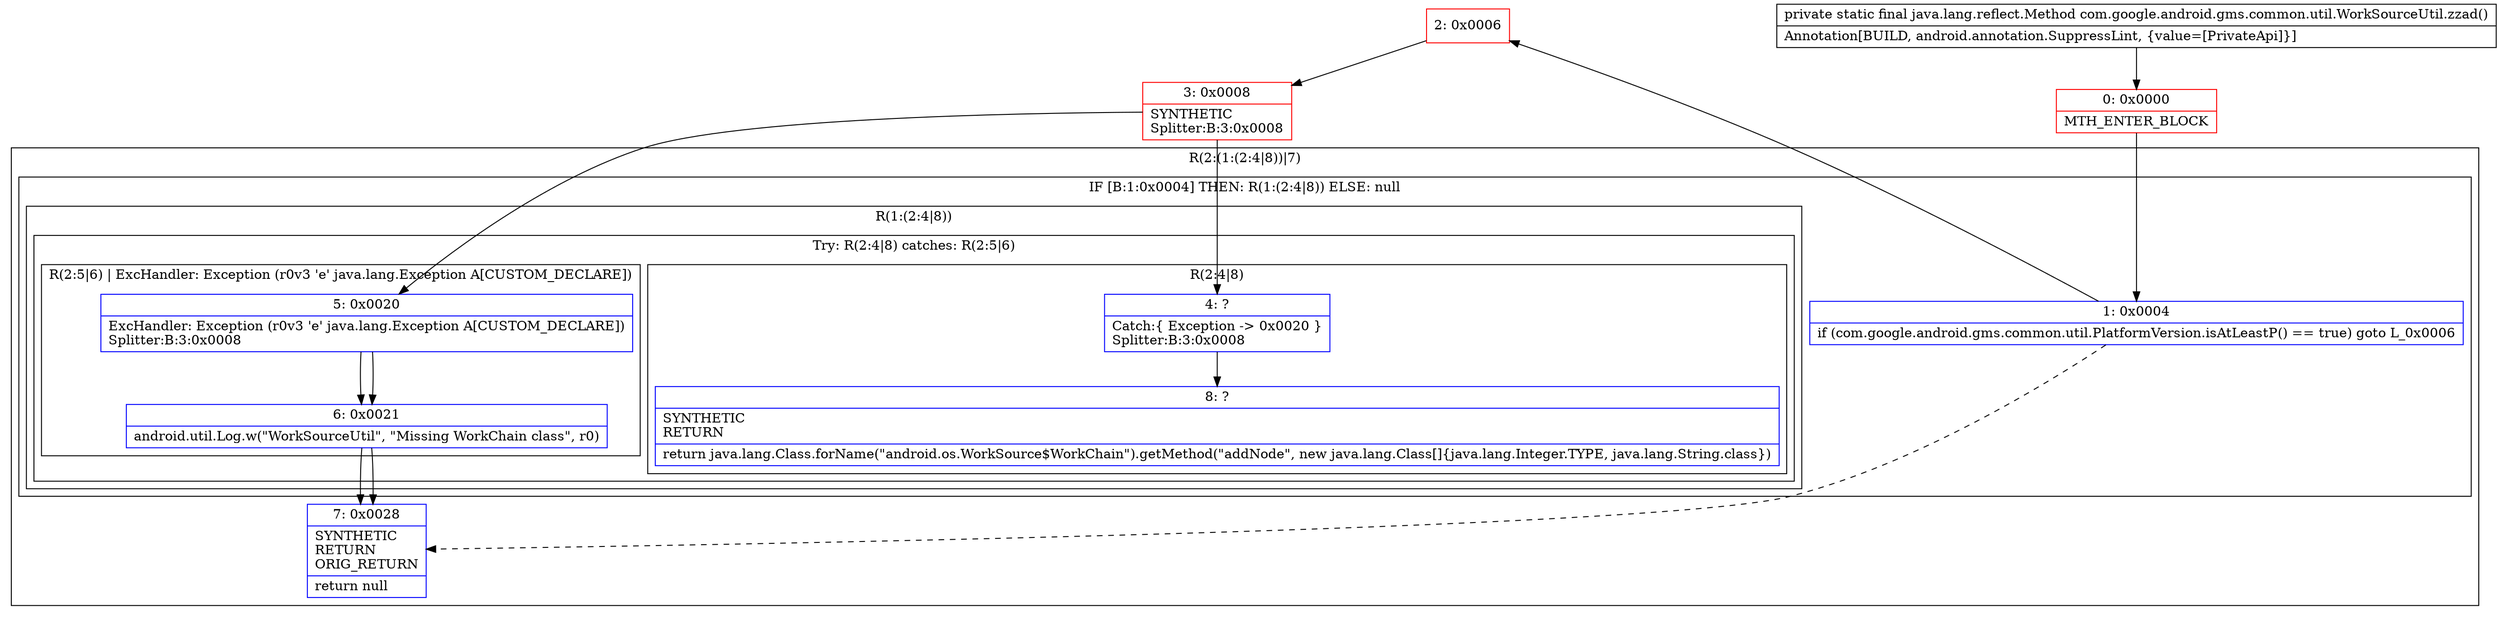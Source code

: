 digraph "CFG forcom.google.android.gms.common.util.WorkSourceUtil.zzad()Ljava\/lang\/reflect\/Method;" {
subgraph cluster_Region_245996739 {
label = "R(2:(1:(2:4|8))|7)";
node [shape=record,color=blue];
subgraph cluster_IfRegion_232413147 {
label = "IF [B:1:0x0004] THEN: R(1:(2:4|8)) ELSE: null";
node [shape=record,color=blue];
Node_1 [shape=record,label="{1\:\ 0x0004|if (com.google.android.gms.common.util.PlatformVersion.isAtLeastP() == true) goto L_0x0006\l}"];
subgraph cluster_Region_2034544718 {
label = "R(1:(2:4|8))";
node [shape=record,color=blue];
subgraph cluster_TryCatchRegion_576409185 {
label = "Try: R(2:4|8) catches: R(2:5|6)";
node [shape=record,color=blue];
subgraph cluster_Region_1616286061 {
label = "R(2:4|8)";
node [shape=record,color=blue];
Node_4 [shape=record,label="{4\:\ ?|Catch:\{ Exception \-\> 0x0020 \}\lSplitter:B:3:0x0008\l}"];
Node_8 [shape=record,label="{8\:\ ?|SYNTHETIC\lRETURN\l|return java.lang.Class.forName(\"android.os.WorkSource$WorkChain\").getMethod(\"addNode\", new java.lang.Class[]\{java.lang.Integer.TYPE, java.lang.String.class\})\l}"];
}
subgraph cluster_Region_1064134195 {
label = "R(2:5|6) | ExcHandler: Exception (r0v3 'e' java.lang.Exception A[CUSTOM_DECLARE])\l";
node [shape=record,color=blue];
Node_5 [shape=record,label="{5\:\ 0x0020|ExcHandler: Exception (r0v3 'e' java.lang.Exception A[CUSTOM_DECLARE])\lSplitter:B:3:0x0008\l}"];
Node_6 [shape=record,label="{6\:\ 0x0021|android.util.Log.w(\"WorkSourceUtil\", \"Missing WorkChain class\", r0)\l}"];
}
}
}
}
Node_7 [shape=record,label="{7\:\ 0x0028|SYNTHETIC\lRETURN\lORIG_RETURN\l|return null\l}"];
}
subgraph cluster_Region_1064134195 {
label = "R(2:5|6) | ExcHandler: Exception (r0v3 'e' java.lang.Exception A[CUSTOM_DECLARE])\l";
node [shape=record,color=blue];
Node_5 [shape=record,label="{5\:\ 0x0020|ExcHandler: Exception (r0v3 'e' java.lang.Exception A[CUSTOM_DECLARE])\lSplitter:B:3:0x0008\l}"];
Node_6 [shape=record,label="{6\:\ 0x0021|android.util.Log.w(\"WorkSourceUtil\", \"Missing WorkChain class\", r0)\l}"];
}
Node_0 [shape=record,color=red,label="{0\:\ 0x0000|MTH_ENTER_BLOCK\l}"];
Node_2 [shape=record,color=red,label="{2\:\ 0x0006}"];
Node_3 [shape=record,color=red,label="{3\:\ 0x0008|SYNTHETIC\lSplitter:B:3:0x0008\l}"];
MethodNode[shape=record,label="{private static final java.lang.reflect.Method com.google.android.gms.common.util.WorkSourceUtil.zzad()  | Annotation[BUILD, android.annotation.SuppressLint, \{value=[PrivateApi]\}]\l}"];
MethodNode -> Node_0;
Node_1 -> Node_2;
Node_1 -> Node_7[style=dashed];
Node_4 -> Node_8;
Node_5 -> Node_6;
Node_6 -> Node_7;
Node_5 -> Node_6;
Node_6 -> Node_7;
Node_0 -> Node_1;
Node_2 -> Node_3;
Node_3 -> Node_4;
Node_3 -> Node_5;
}

